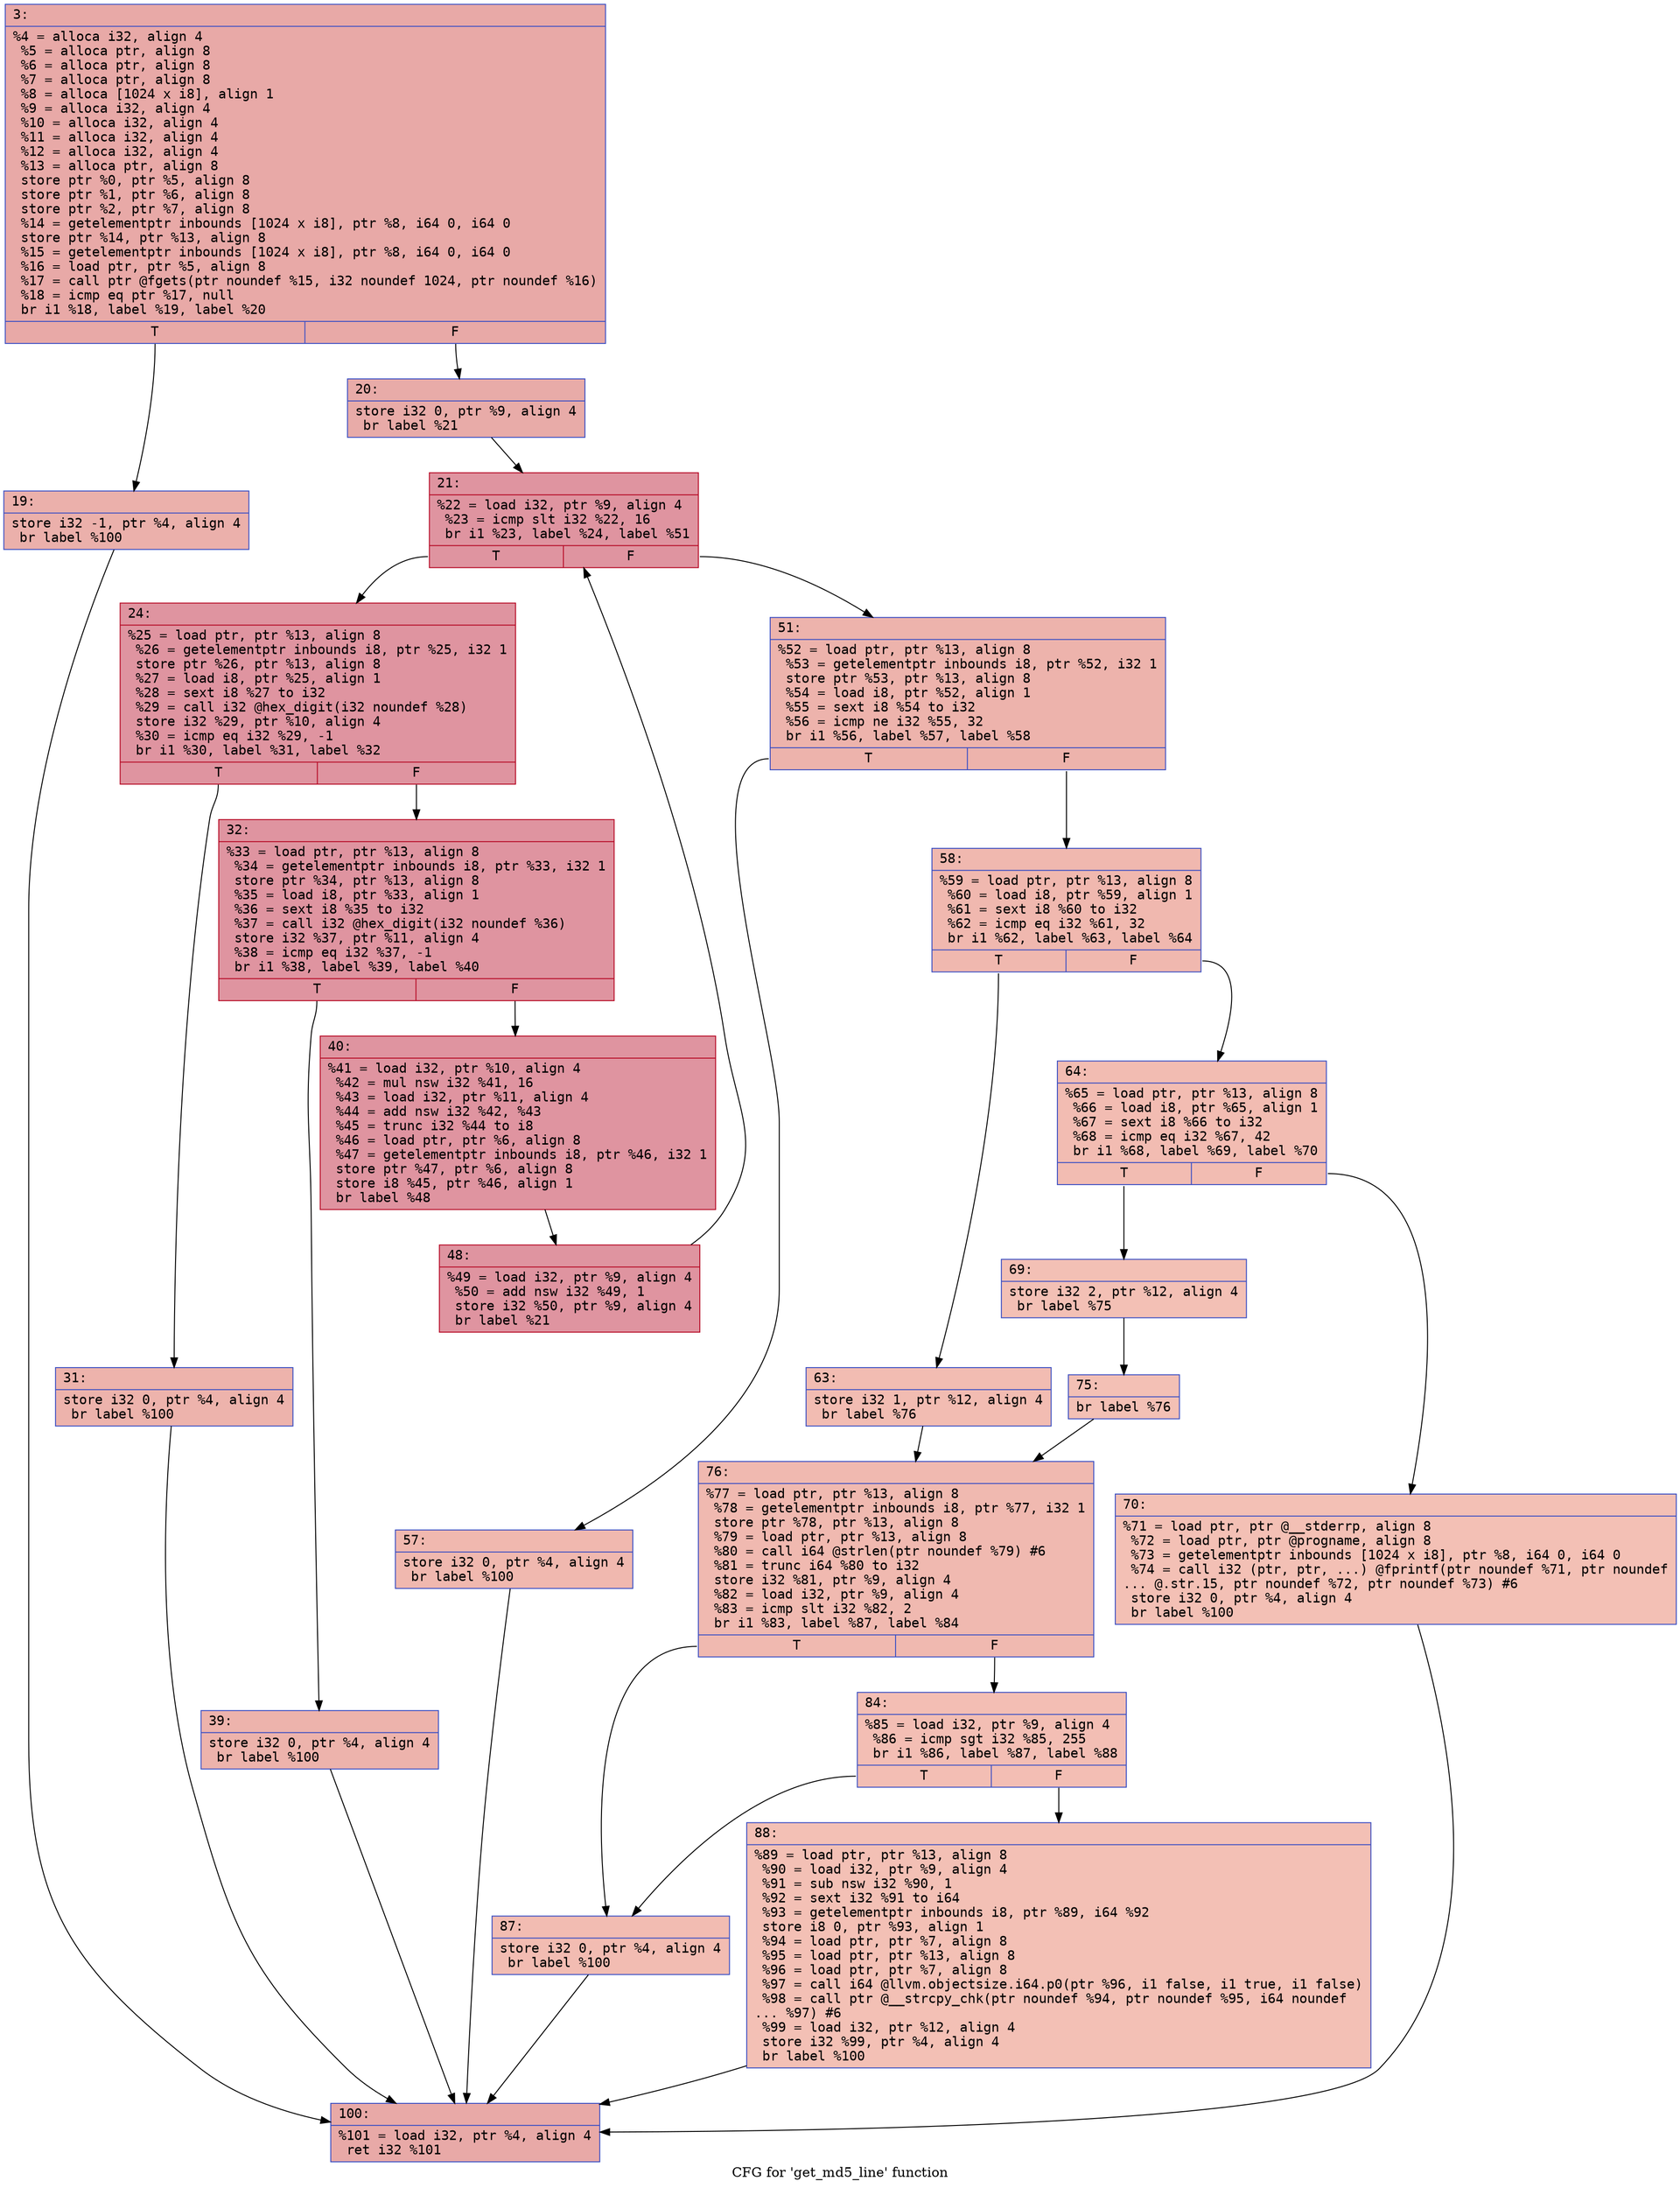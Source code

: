 digraph "CFG for 'get_md5_line' function" {
	label="CFG for 'get_md5_line' function";

	Node0x600003e238e0 [shape=record,color="#3d50c3ff", style=filled, fillcolor="#ca3b3770" fontname="Courier",label="{3:\l|  %4 = alloca i32, align 4\l  %5 = alloca ptr, align 8\l  %6 = alloca ptr, align 8\l  %7 = alloca ptr, align 8\l  %8 = alloca [1024 x i8], align 1\l  %9 = alloca i32, align 4\l  %10 = alloca i32, align 4\l  %11 = alloca i32, align 4\l  %12 = alloca i32, align 4\l  %13 = alloca ptr, align 8\l  store ptr %0, ptr %5, align 8\l  store ptr %1, ptr %6, align 8\l  store ptr %2, ptr %7, align 8\l  %14 = getelementptr inbounds [1024 x i8], ptr %8, i64 0, i64 0\l  store ptr %14, ptr %13, align 8\l  %15 = getelementptr inbounds [1024 x i8], ptr %8, i64 0, i64 0\l  %16 = load ptr, ptr %5, align 8\l  %17 = call ptr @fgets(ptr noundef %15, i32 noundef 1024, ptr noundef %16)\l  %18 = icmp eq ptr %17, null\l  br i1 %18, label %19, label %20\l|{<s0>T|<s1>F}}"];
	Node0x600003e238e0:s0 -> Node0x600003e23930[tooltip="3 -> 19\nProbability 37.50%" ];
	Node0x600003e238e0:s1 -> Node0x600003e23980[tooltip="3 -> 20\nProbability 62.50%" ];
	Node0x600003e23930 [shape=record,color="#3d50c3ff", style=filled, fillcolor="#d24b4070" fontname="Courier",label="{19:\l|  store i32 -1, ptr %4, align 4\l  br label %100\l}"];
	Node0x600003e23930 -> Node0x600003e3c000[tooltip="19 -> 100\nProbability 100.00%" ];
	Node0x600003e23980 [shape=record,color="#3d50c3ff", style=filled, fillcolor="#cc403a70" fontname="Courier",label="{20:\l|  store i32 0, ptr %9, align 4\l  br label %21\l}"];
	Node0x600003e23980 -> Node0x600003e239d0[tooltip="20 -> 21\nProbability 100.00%" ];
	Node0x600003e239d0 [shape=record,color="#b70d28ff", style=filled, fillcolor="#b70d2870" fontname="Courier",label="{21:\l|  %22 = load i32, ptr %9, align 4\l  %23 = icmp slt i32 %22, 16\l  br i1 %23, label %24, label %51\l|{<s0>T|<s1>F}}"];
	Node0x600003e239d0:s0 -> Node0x600003e23a20[tooltip="21 -> 24\nProbability 96.88%" ];
	Node0x600003e239d0:s1 -> Node0x600003e23c00[tooltip="21 -> 51\nProbability 3.12%" ];
	Node0x600003e23a20 [shape=record,color="#b70d28ff", style=filled, fillcolor="#b70d2870" fontname="Courier",label="{24:\l|  %25 = load ptr, ptr %13, align 8\l  %26 = getelementptr inbounds i8, ptr %25, i32 1\l  store ptr %26, ptr %13, align 8\l  %27 = load i8, ptr %25, align 1\l  %28 = sext i8 %27 to i32\l  %29 = call i32 @hex_digit(i32 noundef %28)\l  store i32 %29, ptr %10, align 4\l  %30 = icmp eq i32 %29, -1\l  br i1 %30, label %31, label %32\l|{<s0>T|<s1>F}}"];
	Node0x600003e23a20:s0 -> Node0x600003e23a70[tooltip="24 -> 31\nProbability 3.12%" ];
	Node0x600003e23a20:s1 -> Node0x600003e23ac0[tooltip="24 -> 32\nProbability 96.88%" ];
	Node0x600003e23a70 [shape=record,color="#3d50c3ff", style=filled, fillcolor="#d6524470" fontname="Courier",label="{31:\l|  store i32 0, ptr %4, align 4\l  br label %100\l}"];
	Node0x600003e23a70 -> Node0x600003e3c000[tooltip="31 -> 100\nProbability 100.00%" ];
	Node0x600003e23ac0 [shape=record,color="#b70d28ff", style=filled, fillcolor="#b70d2870" fontname="Courier",label="{32:\l|  %33 = load ptr, ptr %13, align 8\l  %34 = getelementptr inbounds i8, ptr %33, i32 1\l  store ptr %34, ptr %13, align 8\l  %35 = load i8, ptr %33, align 1\l  %36 = sext i8 %35 to i32\l  %37 = call i32 @hex_digit(i32 noundef %36)\l  store i32 %37, ptr %11, align 4\l  %38 = icmp eq i32 %37, -1\l  br i1 %38, label %39, label %40\l|{<s0>T|<s1>F}}"];
	Node0x600003e23ac0:s0 -> Node0x600003e23b10[tooltip="32 -> 39\nProbability 3.12%" ];
	Node0x600003e23ac0:s1 -> Node0x600003e23b60[tooltip="32 -> 40\nProbability 96.88%" ];
	Node0x600003e23b10 [shape=record,color="#3d50c3ff", style=filled, fillcolor="#d6524470" fontname="Courier",label="{39:\l|  store i32 0, ptr %4, align 4\l  br label %100\l}"];
	Node0x600003e23b10 -> Node0x600003e3c000[tooltip="39 -> 100\nProbability 100.00%" ];
	Node0x600003e23b60 [shape=record,color="#b70d28ff", style=filled, fillcolor="#b70d2870" fontname="Courier",label="{40:\l|  %41 = load i32, ptr %10, align 4\l  %42 = mul nsw i32 %41, 16\l  %43 = load i32, ptr %11, align 4\l  %44 = add nsw i32 %42, %43\l  %45 = trunc i32 %44 to i8\l  %46 = load ptr, ptr %6, align 8\l  %47 = getelementptr inbounds i8, ptr %46, i32 1\l  store ptr %47, ptr %6, align 8\l  store i8 %45, ptr %46, align 1\l  br label %48\l}"];
	Node0x600003e23b60 -> Node0x600003e23bb0[tooltip="40 -> 48\nProbability 100.00%" ];
	Node0x600003e23bb0 [shape=record,color="#b70d28ff", style=filled, fillcolor="#b70d2870" fontname="Courier",label="{48:\l|  %49 = load i32, ptr %9, align 4\l  %50 = add nsw i32 %49, 1\l  store i32 %50, ptr %9, align 4\l  br label %21\l}"];
	Node0x600003e23bb0 -> Node0x600003e239d0[tooltip="48 -> 21\nProbability 100.00%" ];
	Node0x600003e23c00 [shape=record,color="#3d50c3ff", style=filled, fillcolor="#d6524470" fontname="Courier",label="{51:\l|  %52 = load ptr, ptr %13, align 8\l  %53 = getelementptr inbounds i8, ptr %52, i32 1\l  store ptr %53, ptr %13, align 8\l  %54 = load i8, ptr %52, align 1\l  %55 = sext i8 %54 to i32\l  %56 = icmp ne i32 %55, 32\l  br i1 %56, label %57, label %58\l|{<s0>T|<s1>F}}"];
	Node0x600003e23c00:s0 -> Node0x600003e23c50[tooltip="51 -> 57\nProbability 50.00%" ];
	Node0x600003e23c00:s1 -> Node0x600003e23ca0[tooltip="51 -> 58\nProbability 50.00%" ];
	Node0x600003e23c50 [shape=record,color="#3d50c3ff", style=filled, fillcolor="#dc5d4a70" fontname="Courier",label="{57:\l|  store i32 0, ptr %4, align 4\l  br label %100\l}"];
	Node0x600003e23c50 -> Node0x600003e3c000[tooltip="57 -> 100\nProbability 100.00%" ];
	Node0x600003e23ca0 [shape=record,color="#3d50c3ff", style=filled, fillcolor="#dc5d4a70" fontname="Courier",label="{58:\l|  %59 = load ptr, ptr %13, align 8\l  %60 = load i8, ptr %59, align 1\l  %61 = sext i8 %60 to i32\l  %62 = icmp eq i32 %61, 32\l  br i1 %62, label %63, label %64\l|{<s0>T|<s1>F}}"];
	Node0x600003e23ca0:s0 -> Node0x600003e23cf0[tooltip="58 -> 63\nProbability 50.00%" ];
	Node0x600003e23ca0:s1 -> Node0x600003e23d40[tooltip="58 -> 64\nProbability 50.00%" ];
	Node0x600003e23cf0 [shape=record,color="#3d50c3ff", style=filled, fillcolor="#e1675170" fontname="Courier",label="{63:\l|  store i32 1, ptr %12, align 4\l  br label %76\l}"];
	Node0x600003e23cf0 -> Node0x600003e23e80[tooltip="63 -> 76\nProbability 100.00%" ];
	Node0x600003e23d40 [shape=record,color="#3d50c3ff", style=filled, fillcolor="#e1675170" fontname="Courier",label="{64:\l|  %65 = load ptr, ptr %13, align 8\l  %66 = load i8, ptr %65, align 1\l  %67 = sext i8 %66 to i32\l  %68 = icmp eq i32 %67, 42\l  br i1 %68, label %69, label %70\l|{<s0>T|<s1>F}}"];
	Node0x600003e23d40:s0 -> Node0x600003e23d90[tooltip="64 -> 69\nProbability 50.00%" ];
	Node0x600003e23d40:s1 -> Node0x600003e23de0[tooltip="64 -> 70\nProbability 50.00%" ];
	Node0x600003e23d90 [shape=record,color="#3d50c3ff", style=filled, fillcolor="#e5705870" fontname="Courier",label="{69:\l|  store i32 2, ptr %12, align 4\l  br label %75\l}"];
	Node0x600003e23d90 -> Node0x600003e23e30[tooltip="69 -> 75\nProbability 100.00%" ];
	Node0x600003e23de0 [shape=record,color="#3d50c3ff", style=filled, fillcolor="#e5705870" fontname="Courier",label="{70:\l|  %71 = load ptr, ptr @__stderrp, align 8\l  %72 = load ptr, ptr @progname, align 8\l  %73 = getelementptr inbounds [1024 x i8], ptr %8, i64 0, i64 0\l  %74 = call i32 (ptr, ptr, ...) @fprintf(ptr noundef %71, ptr noundef\l... @.str.15, ptr noundef %72, ptr noundef %73) #6\l  store i32 0, ptr %4, align 4\l  br label %100\l}"];
	Node0x600003e23de0 -> Node0x600003e3c000[tooltip="70 -> 100\nProbability 100.00%" ];
	Node0x600003e23e30 [shape=record,color="#3d50c3ff", style=filled, fillcolor="#e5705870" fontname="Courier",label="{75:\l|  br label %76\l}"];
	Node0x600003e23e30 -> Node0x600003e23e80[tooltip="75 -> 76\nProbability 100.00%" ];
	Node0x600003e23e80 [shape=record,color="#3d50c3ff", style=filled, fillcolor="#de614d70" fontname="Courier",label="{76:\l|  %77 = load ptr, ptr %13, align 8\l  %78 = getelementptr inbounds i8, ptr %77, i32 1\l  store ptr %78, ptr %13, align 8\l  %79 = load ptr, ptr %13, align 8\l  %80 = call i64 @strlen(ptr noundef %79) #6\l  %81 = trunc i64 %80 to i32\l  store i32 %81, ptr %9, align 4\l  %82 = load i32, ptr %9, align 4\l  %83 = icmp slt i32 %82, 2\l  br i1 %83, label %87, label %84\l|{<s0>T|<s1>F}}"];
	Node0x600003e23e80:s0 -> Node0x600003e23f20[tooltip="76 -> 87\nProbability 50.00%" ];
	Node0x600003e23e80:s1 -> Node0x600003e23ed0[tooltip="76 -> 84\nProbability 50.00%" ];
	Node0x600003e23ed0 [shape=record,color="#3d50c3ff", style=filled, fillcolor="#e36c5570" fontname="Courier",label="{84:\l|  %85 = load i32, ptr %9, align 4\l  %86 = icmp sgt i32 %85, 255\l  br i1 %86, label %87, label %88\l|{<s0>T|<s1>F}}"];
	Node0x600003e23ed0:s0 -> Node0x600003e23f20[tooltip="84 -> 87\nProbability 50.00%" ];
	Node0x600003e23ed0:s1 -> Node0x600003e23f70[tooltip="84 -> 88\nProbability 50.00%" ];
	Node0x600003e23f20 [shape=record,color="#3d50c3ff", style=filled, fillcolor="#e1675170" fontname="Courier",label="{87:\l|  store i32 0, ptr %4, align 4\l  br label %100\l}"];
	Node0x600003e23f20 -> Node0x600003e3c000[tooltip="87 -> 100\nProbability 100.00%" ];
	Node0x600003e23f70 [shape=record,color="#3d50c3ff", style=filled, fillcolor="#e5705870" fontname="Courier",label="{88:\l|  %89 = load ptr, ptr %13, align 8\l  %90 = load i32, ptr %9, align 4\l  %91 = sub nsw i32 %90, 1\l  %92 = sext i32 %91 to i64\l  %93 = getelementptr inbounds i8, ptr %89, i64 %92\l  store i8 0, ptr %93, align 1\l  %94 = load ptr, ptr %7, align 8\l  %95 = load ptr, ptr %13, align 8\l  %96 = load ptr, ptr %7, align 8\l  %97 = call i64 @llvm.objectsize.i64.p0(ptr %96, i1 false, i1 true, i1 false)\l  %98 = call ptr @__strcpy_chk(ptr noundef %94, ptr noundef %95, i64 noundef\l... %97) #6\l  %99 = load i32, ptr %12, align 4\l  store i32 %99, ptr %4, align 4\l  br label %100\l}"];
	Node0x600003e23f70 -> Node0x600003e3c000[tooltip="88 -> 100\nProbability 100.00%" ];
	Node0x600003e3c000 [shape=record,color="#3d50c3ff", style=filled, fillcolor="#ca3b3770" fontname="Courier",label="{100:\l|  %101 = load i32, ptr %4, align 4\l  ret i32 %101\l}"];
}
